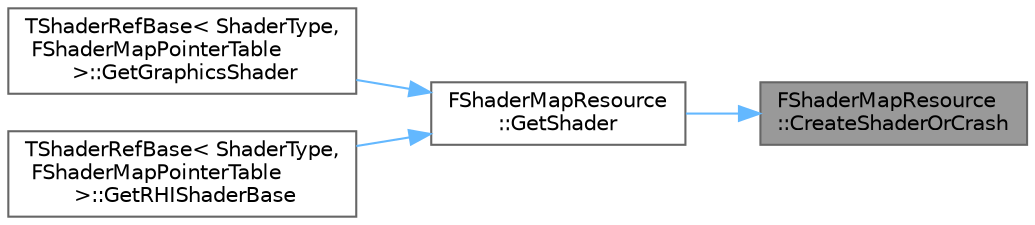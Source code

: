 digraph "FShaderMapResource::CreateShaderOrCrash"
{
 // INTERACTIVE_SVG=YES
 // LATEX_PDF_SIZE
  bgcolor="transparent";
  edge [fontname=Helvetica,fontsize=10,labelfontname=Helvetica,labelfontsize=10];
  node [fontname=Helvetica,fontsize=10,shape=box,height=0.2,width=0.4];
  rankdir="RL";
  Node1 [id="Node000001",label="FShaderMapResource\l::CreateShaderOrCrash",height=0.2,width=0.4,color="gray40", fillcolor="grey60", style="filled", fontcolor="black",tooltip="Creates an entry in RHIShaders array and registers it among the raytracing libs if needed."];
  Node1 -> Node2 [id="edge1_Node000001_Node000002",dir="back",color="steelblue1",style="solid",tooltip=" "];
  Node2 [id="Node000002",label="FShaderMapResource\l::GetShader",height=0.2,width=0.4,color="grey40", fillcolor="white", style="filled",URL="$d0/d78/classFShaderMapResource.html#acab44609f2ed74c3c2d6f700bcaf7dc7",tooltip=" "];
  Node2 -> Node3 [id="edge2_Node000002_Node000003",dir="back",color="steelblue1",style="solid",tooltip=" "];
  Node3 [id="Node000003",label="TShaderRefBase\< ShaderType,\l FShaderMapPointerTable\l \>::GetGraphicsShader",height=0.2,width=0.4,color="grey40", fillcolor="white", style="filled",URL="$dc/d92/classTShaderRefBase.html#a584950f8397a7f96e46d18a8b27f1727",tooltip=" "];
  Node2 -> Node4 [id="edge3_Node000002_Node000004",dir="back",color="steelblue1",style="solid",tooltip=" "];
  Node4 [id="Node000004",label="TShaderRefBase\< ShaderType,\l FShaderMapPointerTable\l \>::GetRHIShaderBase",height=0.2,width=0.4,color="grey40", fillcolor="white", style="filled",URL="$dc/d92/classTShaderRefBase.html#aba4614f94907cb1d46f903785999d399",tooltip=" "];
}
